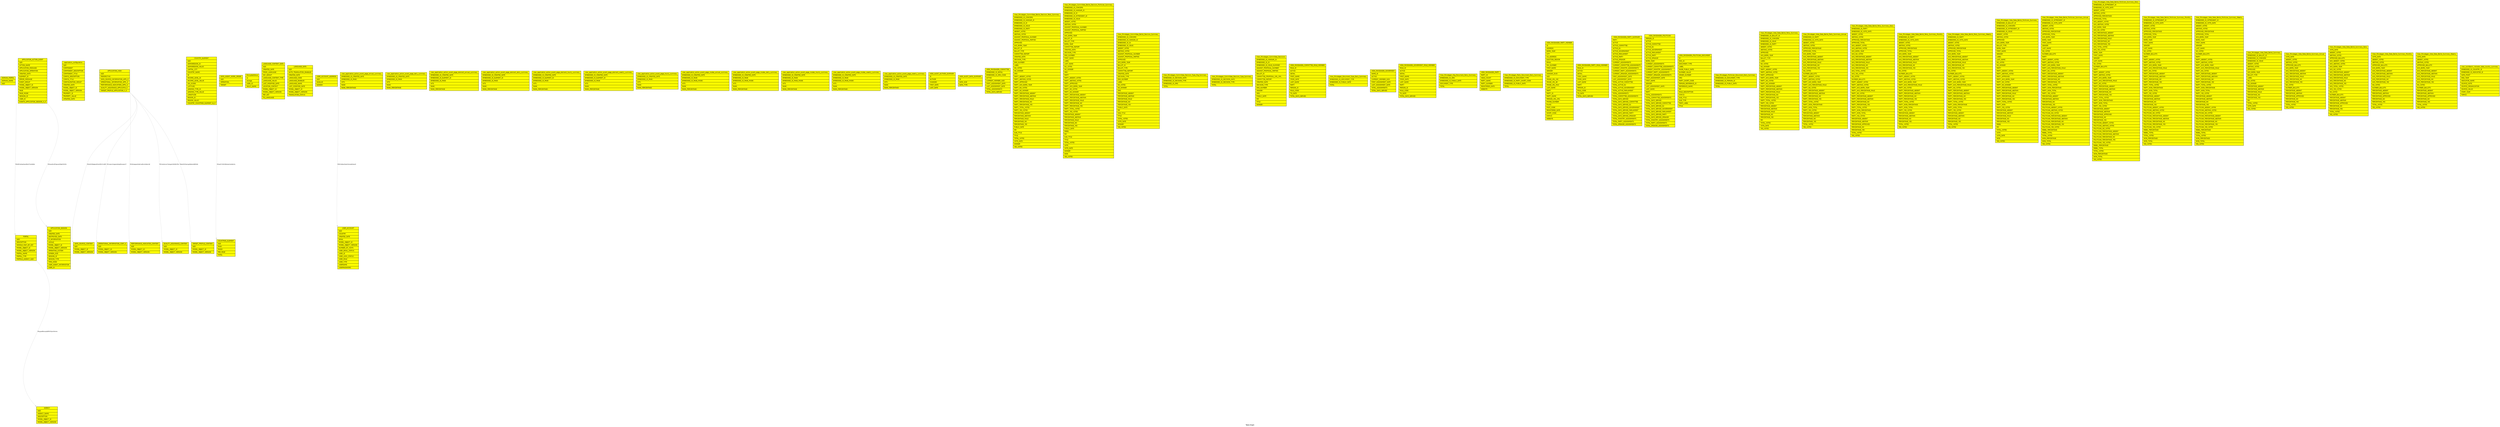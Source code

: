digraph TableGraph {
  compound=true;
    bgcolor="white"; 
    fontcolor="black"; fontname="Helvetica"; fontsize="10.0"; 
    ranksep="equally"; 
    label="Table Graph"; 
    URL="http://tools.hibernate.org";
  edge [
        color="lightgrey", 
        fontcolor="black", 
        fontname="Helvetica", 
        fontsize="8.0",         
        labelangle=-25.0, 
        labeldistance=1.5
        headport=nw,
        tailport=se
        ];
  node [
       fontcolor="black",
       fontname="Helvetica", 
       fontsize="10.0", 
       shape=record, 
       fillcolor="yellow", 
       style="solid,filled"];

/* TODO: multi schema tables */
  /* Node AGENCY */
  AGENCY [ label = "{ AGENCY| <HJID>HJID\l | <AGENCY_NAME>AGENCY_NAME\l | <DESCRIPTION>DESCRIPTION\l | <MODEL_OBJECT_ID>MODEL_OBJECT_ID\l | <MODEL_OBJECT_VERSION>MODEL_OBJECT_VERSION\l }" ]  
  
  /* edges/nodes for AGENCY */
  /* Node APPLICATION_ACTION_EVENT */
  APPLICATION_ACTION_EVENT [ label = "{ APPLICATION_ACTION_EVENT| <HJID>HJID\l | <ACTION_NAME>ACTION_NAME\l | <APPLICATION_MESSAGE>APPLICATION_MESSAGE\l | <APPLICATION_OPERATION>APPLICATION_OPERATION\l | <CREATED_DATE>CREATED_DATE\l | <ELEMENT_ID>ELEMENT_ID\l | <ERROR_MESSAGE>ERROR_MESSAGE\l | <EVENT_GROUP>EVENT_GROUP\l | <MODEL_OBJECT_ID>MODEL_OBJECT_ID\l | <MODEL_OBJECT_VERSION>MODEL_OBJECT_VERSION\l | <PAGE>PAGE\l | <PAGE_MODE>PAGE_MODE\l | <SESSION_ID>SESSION_ID\l | <USER_ID>USER_ID\l | <EVENTS_APPLICATION_SESSION_H_0>EVENTS_APPLICATION_SESSION_H_0\l }" ]  
  
  /* edges/nodes for APPLICATION_ACTION_EVENT */
     APPLICATION_ACTION_EVENT -> APPLICATION_SESSION [ 
        label="FKhspx4sv9i3guoah9wjfci9c9n" 
        ]
  /* Node application_configuration */
  application_configuration [ label = "{ application_configuration| <HJID>HJID\l | <COMPONENT>COMPONENT\l | <COMPONENT_DESCRIPTION>COMPONENT_DESCRIPTION\l | <COMPONENT_TITLE>COMPONENT_TITLE\l | <CONFIG_DESCRIPTION>CONFIG_DESCRIPTION\l | <CONFIG_TITLE>CONFIG_TITLE\l | <CONFIGURATION_GROUP>CONFIGURATION_GROUP\l | <CREATED_DATE>CREATED_DATE\l | <MODEL_OBJECT_ID>MODEL_OBJECT_ID\l | <MODEL_OBJECT_VERSION>MODEL_OBJECT_VERSION\l | <PROPERTY_ID>PROPERTY_ID\l | <PROPERTY_VALUE>PROPERTY_VALUE\l | <UPDATED_DATE>UPDATED_DATE\l }" ]  
  
  /* edges/nodes for application_configuration */
  /* Node APPLICATION_SESSION */
  APPLICATION_SESSION [ label = "{ APPLICATION_SESSION| <HJID>HJID\l | <CREATED_DATE>CREATED_DATE\l | <DESTROYED_DATE>DESTROYED_DATE\l | <IP_INFORMATION>IP_INFORMATION\l | <LOCALE>LOCALE\l | <MODEL_OBJECT_ID>MODEL_OBJECT_ID\l | <MODEL_OBJECT_VERSION>MODEL_OBJECT_VERSION\l | <OPERATING_SYSTEM>OPERATING_SYSTEM\l | <SCREEN_SIZE>SCREEN_SIZE\l | <SESSION_ID>SESSION_ID\l | <SESSION_TYPE>SESSION_TYPE\l | <TIME_ZONE>TIME_ZONE\l | <USER_AGENT_INFORMATION>USER_AGENT_INFORMATION\l | <USER_ID>USER_ID\l }" ]  
  
  /* edges/nodes for APPLICATION_SESSION */
  /* Node APPLICATION_VIEW */
  APPLICATION_VIEW [ label = "{ APPLICATION_VIEW| <HJID>HJID\l | <PERSPECTIVE>PERSPECTIVE\l | <DATA_SOURCE_INFORMATION_APPL_0>DATA_SOURCE_INFORMATION_APPL_0\l | <OPERATIONAL_INFORMATION_APPL_0>OPERATIONAL_INFORMATION_APPL_0\l | <PERFORMANCE_INDICATORS_APPLI_0>PERFORMANCE_INDICATORS_APPLI_0\l | <QUALITY_ASSURANCE_APPLICATIO_0>QUALITY_ASSURANCE_APPLICATIO_0\l | <TARGET_PROFILE_APPLICATION_V_0>TARGET_PROFILE_APPLICATION_V_0\l }" ]  
  
  /* edges/nodes for APPLICATION_VIEW */
     APPLICATION_VIEW -> DATA_SOURCE_CONTENT [ 
        label="FKrdvl526jwjpu65eol4fo51m89" 
        ]
     APPLICATION_VIEW -> OPERATIONAL_INFORMATION_CONT_0 [ 
        label="FK1sepco5agjuolvkvg9mcpqo37" 
        ]
     APPLICATION_VIEW -> PERFORMANCE_INDICATOR_CONTENT [ 
        label="FK16mqypymhqfcsy8snmr0gr1x8" 
        ]
     APPLICATION_VIEW -> QUALITY_ASSURANCE_CONTENT [ 
        label="FK1my2aceo7aiegyia3br66s59a" 
        ]
     APPLICATION_VIEW -> TARGET_PROFILE_CONTENT [ 
        label="FKqla563lsjnsge8wlamk8fnttb" 
        ]
  /* Node COUNTRIES_ELEMENT */
  COUNTRIES_ELEMENT [ label = "{ COUNTRIES_ELEMENT| <HJID>HJID\l | <PAGE>PAGE\l | <PAGES>PAGES\l | <PER_PAGE>PER_PAGE\l | <TOTAL>TOTAL\l }" ]  
  
  /* edges/nodes for COUNTRIES_ELEMENT */
  /* Node COUNTRY_ELEMENT */
  COUNTRY_ELEMENT [ label = "{ COUNTRY_ELEMENT| <HJID>HJID\l | <ADMINREGION_ID>ADMINREGION_ID\l | <ADMINREGION_VALUE>ADMINREGION_VALUE\l | <CAPITAL_CITY>CAPITAL_CITY\l | <COUNTRY_NAME>COUNTRY_NAME\l | <ID>ID\l | <INCOME_LEVEL_ID>INCOME_LEVEL_ID\l | <INCOME_LEVEL_VALUE>INCOME_LEVEL_VALUE\l | <ISO_2CODE>ISO_2CODE\l | <LATITUDE>LATITUDE\l | <LENDING_TYPE_ID>LENDING_TYPE_ID\l | <LENDING_TYPE_VALUE>LENDING_TYPE_VALUE\l | <LONGITUDE>LONGITUDE\l | <REGION_ID>REGION_ID\l | <REGION_VALUE>REGION_VALUE\l | <COUNTRY_COUNTRIES_ELEMENT_HJ_0>COUNTRY_COUNTRIES_ELEMENT_HJ_0\l }" ]  
  
  /* edges/nodes for COUNTRY_ELEMENT */
     COUNTRY_ELEMENT -> COUNTRIES_ELEMENT [ 
        label="FKnyef134rhl4klxsky3spfdp7g" 
        ]
  /* Node DATA_AGENT_WORK_ORDER */
  DATA_AGENT_WORK_ORDER [ label = "{ DATA_AGENT_WORK_ORDER| <HJID>HJID\l | <OPERATION_>OPERATION_\l | <TARGET>TARGET\l }" ]  
  
  /* edges/nodes for DATA_AGENT_WORK_ORDER */
  /* Node DATA_SOURCE_CONTENT */
  DATA_SOURCE_CONTENT [ label = "{ DATA_SOURCE_CONTENT| <HJID>HJID\l | <MODEL_OBJECT_ID>MODEL_OBJECT_ID\l | <MODEL_OBJECT_VERSION>MODEL_OBJECT_VERSION\l }" ]  
  
  /* edges/nodes for DATA_SOURCE_CONTENT */
  /* Node DOMAIN_PORTAL */
  DOMAIN_PORTAL [ label = "{ DOMAIN_PORTAL| <DOMAIN_NAME>DOMAIN_NAME\l | <HJID>HJID\l }" ]  
  
  /* edges/nodes for DOMAIN_PORTAL */
     DOMAIN_PORTAL -> PORTAL [ 
        label="FKn8h5aitawhwa46x215yv9q9x" 
        ]
  /* Node EncryptedValue */
  EncryptedValue [ label = "{ EncryptedValue| <id>id\l | <storage>storage\l | <USER_ID>USER_ID\l | <VAULT_NAME>VAULT_NAME\l }" ]  
  
  /* edges/nodes for EncryptedValue */
  /* Node LANGUAGE_CONTENT_DATA */
  LANGUAGE_CONTENT_DATA [ label = "{ LANGUAGE_CONTENT_DATA| <HJID>HJID\l | <CREATED_DATE>CREATED_DATE\l | <FROM_LANGUAGE>FROM_LANGUAGE\l | <KEY_GROUP>KEY_GROUP\l | <LANGUAGE_CONTENT_TYPE>LANGUAGE_CONTENT_TYPE\l | <LANGUAGE_VALUE>LANGUAGE_VALUE\l | <LAST_MODIFIED_DATE>LAST_MODIFIED_DATE\l | <LOCATION_CONTEXT>LOCATION_CONTEXT\l | <MODEL_OBJECT_ID>MODEL_OBJECT_ID\l | <MODEL_OBJECT_VERSION>MODEL_OBJECT_VERSION\l | <REF_KEY>REF_KEY\l | <TO_LANGUAGE>TO_LANGUAGE\l }" ]  
  
  /* edges/nodes for LANGUAGE_CONTENT_DATA */
  /* Node LANGUAGE_DATA */
  LANGUAGE_DATA [ label = "{ LANGUAGE_DATA| <HJID>HJID\l | <AUTO_TRANSLATION_ENABLED>AUTO_TRANSLATION_ENABLED\l | <CREATED_DATE>CREATED_DATE\l | <LANGUAGE_CODE>LANGUAGE_CODE\l | <LANGUAGE_ENABLED>LANGUAGE_ENABLED\l | <LANGUAGE_NAME>LANGUAGE_NAME\l | <LAST_MODIFIED_DATE>LAST_MODIFIED_DATE\l | <MODEL_OBJECT_ID>MODEL_OBJECT_ID\l | <MODEL_OBJECT_VERSION>MODEL_OBJECT_VERSION\l | <TRANSLATION_STATUS>TRANSLATION_STATUS\l }" ]  
  
  /* edges/nodes for LANGUAGE_DATA */
  /* Node OPERATIONAL_INFORMATION_CONT_0 */
  OPERATIONAL_INFORMATION_CONT_0 [ label = "{ OPERATIONAL_INFORMATION_CONT_0| <HJID>HJID\l | <MODEL_OBJECT_ID>MODEL_OBJECT_ID\l | <MODEL_OBJECT_VERSION>MODEL_OBJECT_VERSION\l }" ]  
  
  /* edges/nodes for OPERATIONAL_INFORMATION_CONT_0 */
  /* Node PERFORMANCE_INDICATOR_CONTENT */
  PERFORMANCE_INDICATOR_CONTENT [ label = "{ PERFORMANCE_INDICATOR_CONTENT| <HJID>HJID\l | <MODEL_OBJECT_ID>MODEL_OBJECT_ID\l | <MODEL_OBJECT_VERSION>MODEL_OBJECT_VERSION\l }" ]  
  
  /* edges/nodes for PERFORMANCE_INDICATOR_CONTENT */
  /* Node PORTAL */
  PORTAL [ label = "{ PORTAL| <HJID>HJID\l | <DESCRIPTION>DESCRIPTION\l | <GOOGLE_MAP_API_KEY>GOOGLE_MAP_API_KEY\l | <MODEL_OBJECT_ID>MODEL_OBJECT_ID\l | <MODEL_OBJECT_VERSION>MODEL_OBJECT_VERSION\l | <PORTAL_NAME>PORTAL_NAME\l | <PORTAL_TYPE>PORTAL_TYPE\l | <PORTALS_AGENCY_HJID>PORTALS_AGENCY_HJID\l }" ]  
  
  /* edges/nodes for PORTAL */
     PORTAL -> AGENCY [ 
        label="FKsguw8bsoydy89243jvss9omra" 
        ]
  /* Node QUALITY_ASSURANCE_CONTENT */
  QUALITY_ASSURANCE_CONTENT [ label = "{ QUALITY_ASSURANCE_CONTENT| <HJID>HJID\l | <MODEL_OBJECT_ID>MODEL_OBJECT_ID\l | <MODEL_OBJECT_VERSION>MODEL_OBJECT_VERSION\l }" ]  
  
  /* edges/nodes for QUALITY_ASSURANCE_CONTENT */
  /* Node TARGET_PROFILE_CONTENT */
  TARGET_PROFILE_CONTENT [ label = "{ TARGET_PROFILE_CONTENT| <HJID>HJID\l | <MODEL_OBJECT_ID>MODEL_OBJECT_ID\l | <MODEL_OBJECT_VERSION>MODEL_OBJECT_VERSION\l }" ]  
  
  /* edges/nodes for TARGET_PROFILE_CONTENT */
  /* Node USER_ACCOUNT */
  USER_ACCOUNT [ label = "{ USER_ACCOUNT| <HJID>HJID\l | <COUNTRY>COUNTRY\l | <CREATED_DATE>CREATED_DATE\l | <EMAIL>EMAIL\l | <MODEL_OBJECT_ID>MODEL_OBJECT_ID\l | <MODEL_OBJECT_VERSION>MODEL_OBJECT_VERSION\l | <NUMBER_OF_VISITS>NUMBER_OF_VISITS\l | <USER_EMAIL_STATUS>USER_EMAIL_STATUS\l | <USER_ID>USER_ID\l | <USER_LOCK_STATUS>USER_LOCK_STATUS\l | <USER_ROLE>USER_ROLE\l | <USER_TYPE>USER_TYPE\l | <USERNAME>USERNAME\l | <USERPASSWORD>USERPASSWORD\l }" ]  
  
  /* edges/nodes for USER_ACCOUNT */
  /* Node USER_ACCOUNT_ADDRESS */
  USER_ACCOUNT_ADDRESS [ label = "{ USER_ACCOUNT_ADDRESS| <HJID>HJID\l | <HJVALUE>HJVALUE\l | <HJINDEX>HJINDEX\l }" ]  
  
  /* edges/nodes for USER_ACCOUNT_ADDRESS */
     USER_ACCOUNT_ADDRESS -> USER_ACCOUNT [ 
        label="FK9r3o8qsr4xyh2lvnyiq9siwu9" 
        ]
  /* Node view_application_action_event_page_annual_summary */
  view_application_action_event_page_annual_summary [ label = "{ view_application_action_event_page_annual_summary| <EMBEDDED_ID_CREATED_DATE>EMBEDDED_ID_CREATED_DATE\l | <EMBEDDED_ID_PAGE>EMBEDDED_ID_PAGE\l | <HITS>HITS\l | <RANK>RANK\l | <RANK_PERCENTAGE>RANK_PERCENTAGE\l }" ]  
  
  /* edges/nodes for view_application_action_event_page_annual_summary */
  /* Node view_application_action_event_page_daily_summary */
  view_application_action_event_page_daily_summary [ label = "{ view_application_action_event_page_daily_summary| <EMBEDDED_ID_CREATED_DATE>EMBEDDED_ID_CREATED_DATE\l | <EMBEDDED_ID_PAGE>EMBEDDED_ID_PAGE\l | <HITS>HITS\l | <RANK>RANK\l | <RANK_PERCENTAGE>RANK_PERCENTAGE\l }" ]  
  
  /* edges/nodes for view_application_action_event_page_daily_summary */
  /* Node view_application_action_event_page_element_annual_summary */
  view_application_action_event_page_element_annual_summary [ label = "{ view_application_action_event_page_element_annual_summary| <EMBEDDED_ID_CREATED_DATE>EMBEDDED_ID_CREATED_DATE\l | <EMBEDDED_ID_ELEMENT_ID>EMBEDDED_ID_ELEMENT_ID\l | <EMBEDDED_ID_PAGE>EMBEDDED_ID_PAGE\l | <HITS>HITS\l | <RANK>RANK\l | <RANK_PERCENTAGE>RANK_PERCENTAGE\l }" ]  
  
  /* edges/nodes for view_application_action_event_page_element_annual_summary */
  /* Node view_application_action_event_page_element_daily_summary */
  view_application_action_event_page_element_daily_summary [ label = "{ view_application_action_event_page_element_daily_summary| <EMBEDDED_ID_CREATED_DATE>EMBEDDED_ID_CREATED_DATE\l | <EMBEDDED_ID_ELEMENT_ID>EMBEDDED_ID_ELEMENT_ID\l | <EMBEDDED_ID_PAGE>EMBEDDED_ID_PAGE\l | <HITS>HITS\l | <RANK>RANK\l | <RANK_PERCENTAGE>RANK_PERCENTAGE\l }" ]  
  
  /* edges/nodes for view_application_action_event_page_element_daily_summary */
  /* Node view_application_action_event_page_element_hourly_summary */
  view_application_action_event_page_element_hourly_summary [ label = "{ view_application_action_event_page_element_hourly_summary| <EMBEDDED_ID_CREATED_DATE>EMBEDDED_ID_CREATED_DATE\l | <EMBEDDED_ID_ELEMENT_ID>EMBEDDED_ID_ELEMENT_ID\l | <EMBEDDED_ID_PAGE>EMBEDDED_ID_PAGE\l | <HITS>HITS\l | <RANK>RANK\l | <RANK_PERCENTAGE>RANK_PERCENTAGE\l }" ]  
  
  /* edges/nodes for view_application_action_event_page_element_hourly_summary */
  /* Node view_application_action_event_page_element_weekly_summary */
  view_application_action_event_page_element_weekly_summary [ label = "{ view_application_action_event_page_element_weekly_summary| <EMBEDDED_ID_CREATED_DATE>EMBEDDED_ID_CREATED_DATE\l | <EMBEDDED_ID_ELEMENT_ID>EMBEDDED_ID_ELEMENT_ID\l | <EMBEDDED_ID_PAGE>EMBEDDED_ID_PAGE\l | <HITS>HITS\l | <RANK>RANK\l | <RANK_PERCENTAGE>RANK_PERCENTAGE\l }" ]  
  
  /* edges/nodes for view_application_action_event_page_element_weekly_summary */
  /* Node view_application_action_event_page_hourly_summary */
  view_application_action_event_page_hourly_summary [ label = "{ view_application_action_event_page_hourly_summary| <EMBEDDED_ID_CREATED_DATE>EMBEDDED_ID_CREATED_DATE\l | <EMBEDDED_ID_PAGE>EMBEDDED_ID_PAGE\l | <HITS>HITS\l | <RANK>RANK\l | <RANK_PERCENTAGE>RANK_PERCENTAGE\l }" ]  
  
  /* edges/nodes for view_application_action_event_page_hourly_summary */
  /* Node view_application_action_event_page_modes_annual_summary */
  view_application_action_event_page_modes_annual_summary [ label = "{ view_application_action_event_page_modes_annual_summary| <EMBEDDED_ID_CREATED_DATE>EMBEDDED_ID_CREATED_DATE\l | <EMBEDDED_ID_PAGE>EMBEDDED_ID_PAGE\l | <EMBEDDED_ID_PAGE_MODE>EMBEDDED_ID_PAGE_MODE\l | <HITS>HITS\l | <RANK>RANK\l | <RANK_PERCENTAGE>RANK_PERCENTAGE\l }" ]  
  
  /* edges/nodes for view_application_action_event_page_modes_annual_summary */
  /* Node view_application_action_event_page_modes_daily_summary */
  view_application_action_event_page_modes_daily_summary [ label = "{ view_application_action_event_page_modes_daily_summary| <EMBEDDED_ID_CREATED_DATE>EMBEDDED_ID_CREATED_DATE\l | <EMBEDDED_ID_PAGE>EMBEDDED_ID_PAGE\l | <EMBEDDED_ID_PAGE_MODE>EMBEDDED_ID_PAGE_MODE\l | <HITS>HITS\l | <RANK>RANK\l | <RANK_PERCENTAGE>RANK_PERCENTAGE\l }" ]  
  
  /* edges/nodes for view_application_action_event_page_modes_daily_summary */
  /* Node view_application_action_event_page_modes_hourly_summary */
  view_application_action_event_page_modes_hourly_summary [ label = "{ view_application_action_event_page_modes_hourly_summary| <EMBEDDED_ID_CREATED_DATE>EMBEDDED_ID_CREATED_DATE\l | <EMBEDDED_ID_PAGE>EMBEDDED_ID_PAGE\l | <EMBEDDED_ID_PAGE_MODE>EMBEDDED_ID_PAGE_MODE\l | <HITS>HITS\l | <RANK>RANK\l | <RANK_PERCENTAGE>RANK_PERCENTAGE\l }" ]  
  
  /* edges/nodes for view_application_action_event_page_modes_hourly_summary */
  /* Node view_application_action_event_page_modes_weekly_summary */
  view_application_action_event_page_modes_weekly_summary [ label = "{ view_application_action_event_page_modes_weekly_summary| <EMBEDDED_ID_CREATED_DATE>EMBEDDED_ID_CREATED_DATE\l | <EMBEDDED_ID_PAGE>EMBEDDED_ID_PAGE\l | <EMBEDDED_ID_PAGE_MODE>EMBEDDED_ID_PAGE_MODE\l | <HITS>HITS\l | <RANK>RANK\l | <RANK_PERCENTAGE>RANK_PERCENTAGE\l }" ]  
  
  /* edges/nodes for view_application_action_event_page_modes_weekly_summary */
  /* Node view_application_action_event_page_weekly_summary */
  view_application_action_event_page_weekly_summary [ label = "{ view_application_action_event_page_weekly_summary| <EMBEDDED_ID_CREATED_DATE>EMBEDDED_ID_CREATED_DATE\l | <EMBEDDED_ID_PAGE>EMBEDDED_ID_PAGE\l | <HITS>HITS\l | <RANK>RANK\l | <RANK_PERCENTAGE>RANK_PERCENTAGE\l }" ]  
  
  /* edges/nodes for view_application_action_event_page_weekly_summary */
  /* Node VIEW_AUDIT_AUTHOR_SUMMARY */
  VIEW_AUDIT_AUTHOR_SUMMARY [ label = "{ VIEW_AUDIT_AUTHOR_SUMMARY| <ID>ID\l | <AUTHOR>AUTHOR\l | <CHANGES>CHANGES\l | <FIRST_DATE>FIRST_DATE\l | <LAST_DATE>LAST_DATE\l }" ]  
  
  /* edges/nodes for VIEW_AUDIT_AUTHOR_SUMMARY */
  /* Node VIEW_AUDIT_DATA_SUMMARY */
  VIEW_AUDIT_DATA_SUMMARY [ label = "{ VIEW_AUDIT_DATA_SUMMARY| <ID>ID\l | <DATA_SIZE>DATA_SIZE\l | <DATA_TYPE>DATA_TYPE\l }" ]  
  
  /* edges/nodes for VIEW_AUDIT_DATA_SUMMARY */
  /* Node VIEW_RIKSDAGEN_COMMITTEE */
  VIEW_RIKSDAGEN_COMMITTEE [ label = "{ VIEW_RIKSDAGEN_COMMITTEE| <EMBEDDED_ID_DETAIL>EMBEDDED_ID_DETAIL\l | <EMBEDDED_ID_ORG_CODE>EMBEDDED_ID_ORG_CODE\l | <ACTIVE>ACTIVE\l | <CURRENT_MEMBER_SIZE>CURRENT_MEMBER_SIZE\l | <FIRST_ASSIGNMENT_DATE>FIRST_ASSIGNMENT_DATE\l | <LAST_ASSIGNMENT_DATE>LAST_ASSIGNMENT_DATE\l | <TOTAL_ASSIGNMENTS>TOTAL_ASSIGNMENTS\l | <TOTAL_DAYS_SERVED>TOTAL_DAYS_SERVED\l }" ]  
  
  /* edges/nodes for VIEW_RIKSDAGEN_COMMITTEE */
  /* Node View_Riksdagen_Committee_Ballot_Decision_Party_Summary */
  View_Riksdagen_Committee_Ballot_Decision_Party_Summary [ label = "{ View_Riksdagen_Committee_Ballot_Decision_Party_Summary| <EMBEDDED_ID_CONCERN>EMBEDDED_ID_CONCERN\l | <EMBEDDED_ID_HANGAR_ID>EMBEDDED_ID_HANGAR_ID\l | <EMBEDDED_ID_ID>EMBEDDED_ID_ID\l | <EMBEDDED_ID_ISSUE>EMBEDDED_ID_ISSUE\l | <EMBEDDED_ID_PARTY>EMBEDDED_ID_PARTY\l | <ABSENT_VOTES>ABSENT_VOTES\l | <ABSTAIN_VOTES>ABSTAIN_VOTES\l | <AGAINST_PROPOSAL_NUMBER>AGAINST_PROPOSAL_NUMBER\l | <AGAINST_PROPOSAL_PARTIES>AGAINST_PROPOSAL_PARTIES\l | <APPROVED>APPROVED\l | <AVG_BORN_YEAR>AVG_BORN_YEAR\l | <BALLOT_ID>BALLOT_ID\l | <BALLOT_TYPE>BALLOT_TYPE\l | <COMMITTEE_REPORT>COMMITTEE_REPORT\l | <CREATED_DATE>CREATED_DATE\l | <DECISION_TYPE>DECISION_TYPE\l | <END_NUMBER>END_NUMBER\l | <LABEL>LABEL\l | <NO_VOTES>NO_VOTES\l | <NO_WINNER>NO_WINNER\l | <ORG>ORG\l | <PARTY_ABSENT_VOTES>PARTY_ABSENT_VOTES\l | <PARTY_ABSTAIN_VOTES>PARTY_ABSTAIN_VOTES\l | <PARTY_APPROVED>PARTY_APPROVED\l | <PARTY_AVG_BORN_YEAR>PARTY_AVG_BORN_YEAR\l | <PARTY_NO_VOTES>PARTY_NO_VOTES\l | <PARTY_NO_WINNER>PARTY_NO_WINNER\l | <PARTY_PERCENTAGE_ABSENT>PARTY_PERCENTAGE_ABSENT\l | <PARTY_PERCENTAGE_ABSTAIN>PARTY_PERCENTAGE_ABSTAIN\l | <PARTY_PERCENTAGE_MALE>PARTY_PERCENTAGE_MALE\l | <PARTY_PERCENTAGE_NO>PARTY_PERCENTAGE_NO\l | <PARTY_PERCENTAGE_YES>PARTY_PERCENTAGE_YES\l | <PARTY_TOTAL_VOTES>PARTY_TOTAL_VOTES\l | <PARTY_YES_VOTES>PARTY_YES_VOTES\l | <PERCENTAGE_ABSENT>PERCENTAGE_ABSENT\l | <PERCENTAGE_ABSTAIN>PERCENTAGE_ABSTAIN\l | <PERCENTAGE_MALE>PERCENTAGE_MALE\l | <PERCENTAGE_NO>PERCENTAGE_NO\l | <PERCENTAGE_YES>PERCENTAGE_YES\l | <PUBLIC_DATE>PUBLIC_DATE\l | <RM>RM\l | <SUB_TITLE>SUB_TITLE\l | <TITLE>TITLE\l | <TOTAL_VOTES>TOTAL_VOTES\l | <VOTE_DATE>VOTE_DATE\l | <WINNER>WINNER\l | <YES_VOTES>YES_VOTES\l }" ]  
  
  /* edges/nodes for View_Riksdagen_Committee_Ballot_Decision_Party_Summary */
  /* Node View_Riksdagen_Committee_Ballot_Decision_Politician_Summary */
  View_Riksdagen_Committee_Ballot_Decision_Politician_Summary [ label = "{ View_Riksdagen_Committee_Ballot_Decision_Politician_Summary| <EMBEDDED_ID_CONCERN>EMBEDDED_ID_CONCERN\l | <EMBEDDED_ID_HANGAR_ID>EMBEDDED_ID_HANGAR_ID\l | <EMBEDDED_ID_ID>EMBEDDED_ID_ID\l | <EMBEDDED_ID_INTRESSENT_ID>EMBEDDED_ID_INTRESSENT_ID\l | <EMBEDDED_ID_ISSUE>EMBEDDED_ID_ISSUE\l | <ABSENT_VOTES>ABSENT_VOTES\l | <ABSTAIN_VOTES>ABSTAIN_VOTES\l | <AGAINST_PROPOSAL_NUMBER>AGAINST_PROPOSAL_NUMBER\l | <AGAINST_PROPOSAL_PARTIES>AGAINST_PROPOSAL_PARTIES\l | <APPROVED>APPROVED\l | <AVG_BORN_YEAR>AVG_BORN_YEAR\l | <BALLOT_ID>BALLOT_ID\l | <BALLOT_TYPE>BALLOT_TYPE\l | <BORN_YEAR>BORN_YEAR\l | <COMMITTEE_REPORT>COMMITTEE_REPORT\l | <CREATED_DATE>CREATED_DATE\l | <DECISION_TYPE>DECISION_TYPE\l | <END_NUMBER>END_NUMBER\l | <FIRST_NAME>FIRST_NAME\l | <LABEL>LABEL\l | <LAST_NAME>LAST_NAME\l | <NO_VOTES>NO_VOTES\l | <NO_WINNER>NO_WINNER\l | <ORG>ORG\l | <PARTY>PARTY\l | <PARTY_ABSENT_VOTES>PARTY_ABSENT_VOTES\l | <PARTY_ABSTAIN_VOTES>PARTY_ABSTAIN_VOTES\l | <PARTY_APPROVED>PARTY_APPROVED\l | <PARTY_AVG_BORN_YEAR>PARTY_AVG_BORN_YEAR\l | <PARTY_NO_VOTES>PARTY_NO_VOTES\l | <PARTY_NO_WINNER>PARTY_NO_WINNER\l | <PARTY_PERCENTAGE_ABSENT>PARTY_PERCENTAGE_ABSENT\l | <PARTY_PERCENTAGE_ABSTAIN>PARTY_PERCENTAGE_ABSTAIN\l | <PARTY_PERCENTAGE_MALE>PARTY_PERCENTAGE_MALE\l | <PARTY_PERCENTAGE_NO>PARTY_PERCENTAGE_NO\l | <PARTY_PERCENTAGE_YES>PARTY_PERCENTAGE_YES\l | <PARTY_TOTAL_VOTES>PARTY_TOTAL_VOTES\l | <PARTY_YES_VOTES>PARTY_YES_VOTES\l | <PERCENTAGE_ABSENT>PERCENTAGE_ABSENT\l | <PERCENTAGE_ABSTAIN>PERCENTAGE_ABSTAIN\l | <PERCENTAGE_MALE>PERCENTAGE_MALE\l | <PERCENTAGE_NO>PERCENTAGE_NO\l | <PERCENTAGE_YES>PERCENTAGE_YES\l | <PUBLIC_DATE>PUBLIC_DATE\l | <REBEL>REBEL\l | <RM>RM\l | <SUB_TITLE>SUB_TITLE\l | <TITLE>TITLE\l | <TOTAL_VOTES>TOTAL_VOTES\l | <VOTE>VOTE\l | <VOTE_DATE>VOTE_DATE\l | <WINNER>WINNER\l | <WON>WON\l | <YES_VOTES>YES_VOTES\l }" ]  
  
  /* edges/nodes for View_Riksdagen_Committee_Ballot_Decision_Politician_Summary */
  /* Node View_Riksdagen_Committee_Ballot_Decision_Summary */
  View_Riksdagen_Committee_Ballot_Decision_Summary [ label = "{ View_Riksdagen_Committee_Ballot_Decision_Summary| <EMBEDDED_ID_CONCERN>EMBEDDED_ID_CONCERN\l | <EMBEDDED_ID_HANGAR_ID>EMBEDDED_ID_HANGAR_ID\l | <EMBEDDED_ID_ID>EMBEDDED_ID_ID\l | <EMBEDDED_ID_ISSUE>EMBEDDED_ID_ISSUE\l | <ABSENT_VOTES>ABSENT_VOTES\l | <ABSTAIN_VOTES>ABSTAIN_VOTES\l | <AGAINST_PROPOSAL_NUMBER>AGAINST_PROPOSAL_NUMBER\l | <AGAINST_PROPOSAL_PARTIES>AGAINST_PROPOSAL_PARTIES\l | <APPROVED>APPROVED\l | <AVG_BORN_YEAR>AVG_BORN_YEAR\l | <BALLOT_ID>BALLOT_ID\l | <BALLOT_TYPE>BALLOT_TYPE\l | <COMMITTEE_REPORT>COMMITTEE_REPORT\l | <CREATED_DATE>CREATED_DATE\l | <DECISION_TYPE>DECISION_TYPE\l | <END_NUMBER>END_NUMBER\l | <LABEL>LABEL\l | <NO_VOTES>NO_VOTES\l | <NO_WINNER>NO_WINNER\l | <ORG>ORG\l | <PERCENTAGE_ABSENT>PERCENTAGE_ABSENT\l | <PERCENTAGE_ABSTAIN>PERCENTAGE_ABSTAIN\l | <PERCENTAGE_MALE>PERCENTAGE_MALE\l | <PERCENTAGE_NO>PERCENTAGE_NO\l | <PERCENTAGE_YES>PERCENTAGE_YES\l | <PUBLIC_DATE>PUBLIC_DATE\l | <RM>RM\l | <SUB_TITLE>SUB_TITLE\l | <TITLE>TITLE\l | <TOTAL_VOTES>TOTAL_VOTES\l | <VOTE_DATE>VOTE_DATE\l | <WINNER>WINNER\l | <YES_VOTES>YES_VOTES\l }" ]  
  
  /* edges/nodes for View_Riksdagen_Committee_Ballot_Decision_Summary */
  /* Node View_Riksdagen_Committee_Decision_Type_Org_Summary */
  View_Riksdagen_Committee_Decision_Type_Org_Summary [ label = "{ View_Riksdagen_Committee_Decision_Type_Org_Summary| <EMBEDDED_ID_DECISION_DATE>EMBEDDED_ID_DECISION_DATE\l | <EMBEDDED_ID_DECISION_TYPE>EMBEDDED_ID_DECISION_TYPE\l | <EMBEDDED_ID_ORG>EMBEDDED_ID_ORG\l | <TOTAL>TOTAL\l }" ]  
  
  /* edges/nodes for View_Riksdagen_Committee_Decision_Type_Org_Summary */
  /* Node View_Riksdagen_Committee_Decision_Type_Summary */
  View_Riksdagen_Committee_Decision_Type_Summary [ label = "{ View_Riksdagen_Committee_Decision_Type_Summary| <EMBEDDED_ID_DECISION_DATE>EMBEDDED_ID_DECISION_DATE\l | <EMBEDDED_ID_DECISION_TYPE>EMBEDDED_ID_DECISION_TYPE\l | <TOTAL>TOTAL\l }" ]  
  
  /* edges/nodes for View_Riksdagen_Committee_Decision_Type_Summary */
  /* Node View_Riksdagen_Committee_Decisions */
  View_Riksdagen_Committee_Decisions [ label = "{ View_Riksdagen_Committee_Decisions| <EMBEDDED_ID_HANGAR_ID>EMBEDDED_ID_HANGAR_ID\l | <EMBEDDED_ID_ID>EMBEDDED_ID_ID\l | <EMBEDDED_ID_ISSUE_NUMMER>EMBEDDED_ID_ISSUE_NUMMER\l | <AGAINST_PROPOSAL_NUMBER>AGAINST_PROPOSAL_NUMBER\l | <AGAINST_PROPOSAL_PARTIES>AGAINST_PROPOSAL_PARTIES\l | <BALLOT_ID>BALLOT_ID\l | <COMMITTEE_PROPOSAL_URL_XML>COMMITTEE_PROPOSAL_URL_XML\l | <COMMITTEE_REPORT>COMMITTEE_REPORT\l | <CREATED_DATE>CREATED_DATE\l | <DECISION_TYPE>DECISION_TYPE\l | <END_NUMBER>END_NUMBER\l | <HEADER>HEADER\l | <ORG>ORG\l | <PUBLIC_DATE>PUBLIC_DATE\l | <RM>RM\l | <TITLE>TITLE\l | <WINNER>WINNER\l }" ]  
  
  /* edges/nodes for View_Riksdagen_Committee_Decisions */
  /* Node VIEW_RIKSDAGEN_COMMITTEE_ROLE_MEMBER */
  VIEW_RIKSDAGEN_COMMITTEE_ROLE_MEMBER [ label = "{ VIEW_RIKSDAGEN_COMMITTEE_ROLE_MEMBER| <ROLE_ID>ROLE_ID\l | <ACTIVE>ACTIVE\l | <DETAIL>DETAIL\l | <FIRST_NAME>FIRST_NAME\l | <FROM_DATE>FROM_DATE\l | <LAST_NAME>LAST_NAME\l | <PARTY>PARTY\l | <PERSON_ID>PERSON_ID\l | <ROLE_CODE>ROLE_CODE\l | <TO_DATE>TO_DATE\l | <TOTAL_DAYS_SERVED>TOTAL_DAYS_SERVED\l }" ]  
  
  /* edges/nodes for VIEW_RIKSDAGEN_COMMITTEE_ROLE_MEMBER */
  /* Node View_Riksdagen_Document_Type_Daily_Summary */
  View_Riksdagen_Document_Type_Daily_Summary [ label = "{ View_Riksdagen_Document_Type_Daily_Summary| <EMBEDDED_ID_DOCUMENT_TYPE>EMBEDDED_ID_DOCUMENT_TYPE\l | <EMBEDDED_ID_PUBLIC_DATE>EMBEDDED_ID_PUBLIC_DATE\l | <TOTAL>TOTAL\l }" ]  
  
  /* edges/nodes for View_Riksdagen_Document_Type_Daily_Summary */
  /* Node VIEW_RIKSDAGEN_GOVERMENT */
  VIEW_RIKSDAGEN_GOVERMENT [ label = "{ VIEW_RIKSDAGEN_GOVERMENT| <NAME_ID>NAME_ID\l | <ACTIVE>ACTIVE\l | <CURRENT_MEMBER_SIZE>CURRENT_MEMBER_SIZE\l | <FIRST_ASSIGNMENT_DATE>FIRST_ASSIGNMENT_DATE\l | <LAST_ASSIGNMENT_DATE>LAST_ASSIGNMENT_DATE\l | <TOTAL_ASSIGNMENTS>TOTAL_ASSIGNMENTS\l | <TOTAL_DAYS_SERVED>TOTAL_DAYS_SERVED\l }" ]  
  
  /* edges/nodes for VIEW_RIKSDAGEN_GOVERMENT */
  /* Node VIEW_RIKSDAGEN_GOVERMENT_ROLE_MEMBER */
  VIEW_RIKSDAGEN_GOVERMENT_ROLE_MEMBER [ label = "{ VIEW_RIKSDAGEN_GOVERMENT_ROLE_MEMBER| <ROLE_ID>ROLE_ID\l | <ACTIVE>ACTIVE\l | <DETAIL>DETAIL\l | <FIRST_NAME>FIRST_NAME\l | <FROM_DATE>FROM_DATE\l | <LAST_NAME>LAST_NAME\l | <PARTY>PARTY\l | <PERSON_ID>PERSON_ID\l | <ROLE_CODE>ROLE_CODE\l | <TO_DATE>TO_DATE\l | <TOTAL_DAYS_SERVED>TOTAL_DAYS_SERVED\l }" ]  
  
  /* edges/nodes for VIEW_RIKSDAGEN_GOVERMENT_ROLE_MEMBER */
  /* Node View_Riksdagen_Org_Document_Daily_Summary */
  View_Riksdagen_Org_Document_Daily_Summary [ label = "{ View_Riksdagen_Org_Document_Daily_Summary| <EMBEDDED_ID_ORG>EMBEDDED_ID_ORG\l | <EMBEDDED_ID_PUBLIC_DATE>EMBEDDED_ID_PUBLIC_DATE\l | <DOCUMENT_TYPE>DOCUMENT_TYPE\l | <TOTAL>TOTAL\l }" ]  
  
  /* edges/nodes for View_Riksdagen_Org_Document_Daily_Summary */
  /* Node VIEW_RIKSDAGEN_PARTY */
  VIEW_RIKSDAGEN_PARTY [ label = "{ VIEW_RIKSDAGEN_PARTY| <PARTY_ID>PARTY_ID\l | <HEAD_COUNT>HEAD_COUNT\l | <PARTY_NAME>PARTY_NAME\l | <PARTY_NUMBER>PARTY_NUMBER\l | <REGISTERED_DATE>REGISTERED_DATE\l | <WEBSITE>WEBSITE\l }" ]  
  
  /* edges/nodes for VIEW_RIKSDAGEN_PARTY */
  /* Node View_Riksdagen_Party_Document_Daily_Summary */
  View_Riksdagen_Party_Document_Daily_Summary [ label = "{ View_Riksdagen_Party_Document_Daily_Summary| <EMBEDDED_ID_DOCUMENT_TYPE>EMBEDDED_ID_DOCUMENT_TYPE\l | <EMBEDDED_ID_PARTY_SHORT_CODE>EMBEDDED_ID_PARTY_SHORT_CODE\l | <EMBEDDED_ID_PUBLIC_DATE>EMBEDDED_ID_PUBLIC_DATE\l | <TOTAL>TOTAL\l }" ]  
  
  /* edges/nodes for View_Riksdagen_Party_Document_Daily_Summary */
  /* Node VIEW_RIKSDAGEN_PARTY_MEMBER */
  VIEW_RIKSDAGEN_PARTY_MEMBER [ label = "{ VIEW_RIKSDAGEN_PARTY_MEMBER| <ID>ID\l | <ADDRESS>ADDRESS\l | <BORN_YEAR>BORN_YEAR\l | <CITY>CITY\l | <CO_ADDRESS>CO_ADDRESS\l | <ELECTION_REGION>ELECTION_REGION\l | <EMAIL>EMAIL\l | <FAX_NUMBER>FAX_NUMBER\l | <FIRST_NAME>FIRST_NAME\l | <GENDER>GENDER\l | <HANGAR_GUID>HANGAR_GUID\l | <HJID>HJID\l | <IMAGE_URL_192>IMAGE_URL_192\l | <IMAGE_URL_80>IMAGE_URL_80\l | <IMAGE_URL_MAX>IMAGE_URL_MAX\l | <LAST_NAME>LAST_NAME\l | <PARTY>PARTY\l | <PARTY_ID>PARTY_ID\l | <PARTY_NAME>PARTY_NAME\l | <PERSON_URL_XML>PERSON_URL_XML\l | <PHONE_NUMBER>PHONE_NUMBER\l | <PLACE>PLACE\l | <POST_CODE>POST_CODE\l | <REGISTERED_DATE>REGISTERED_DATE\l | <SHORT_CODE>SHORT_CODE\l | <STATUS>STATUS\l | <WEBSITE>WEBSITE\l }" ]  
  
  /* edges/nodes for VIEW_RIKSDAGEN_PARTY_MEMBER */
  /* Node VIEW_RIKSDAGEN_PARTY_ROLE_MEMBER */
  VIEW_RIKSDAGEN_PARTY_ROLE_MEMBER [ label = "{ VIEW_RIKSDAGEN_PARTY_ROLE_MEMBER| <ROLE_ID>ROLE_ID\l | <ACTIVE>ACTIVE\l | <DETAIL>DETAIL\l | <FIRST_NAME>FIRST_NAME\l | <FROM_DATE>FROM_DATE\l | <LAST_NAME>LAST_NAME\l | <PARTY>PARTY\l | <PERSON_ID>PERSON_ID\l | <ROLE_CODE>ROLE_CODE\l | <TO_DATE>TO_DATE\l | <TOTAL_DAYS_SERVED>TOTAL_DAYS_SERVED\l }" ]  
  
  /* edges/nodes for VIEW_RIKSDAGEN_PARTY_ROLE_MEMBER */
  /* Node VIEW_RIKSDAGEN_PARTY_SUMMARY */
  VIEW_RIKSDAGEN_PARTY_SUMMARY [ label = "{ VIEW_RIKSDAGEN_PARTY_SUMMARY| <PARTY>PARTY\l | <ACTIVE>ACTIVE\l | <ACTIVE_COMMITTEE>ACTIVE_COMMITTEE\l | <ACTIVE_EU>ACTIVE_EU\l | <ACTIVE_GOVERNMENT>ACTIVE_GOVERNMENT\l | <ACTIVE_PARLIAMENT>ACTIVE_PARLIAMENT\l | <ACTIVE_PARTY>ACTIVE_PARTY\l | <ACTIVE_SPEAKER>ACTIVE_SPEAKER\l | <CURRENT_ASSIGNMENTS>CURRENT_ASSIGNMENTS\l | <CURRENT_COMMITTEE_ASSIGNMENTS>CURRENT_COMMITTEE_ASSIGNMENTS\l | <CURRENT_MINISTRY_ASSIGNMENTS>CURRENT_MINISTRY_ASSIGNMENTS\l | <CURRENT_PARTY_ASSIGNMENTS>CURRENT_PARTY_ASSIGNMENTS\l | <CURRENT_SPEAKER_ASSIGNMENTS>CURRENT_SPEAKER_ASSIGNMENTS\l | <FIRST_ASSIGNMENT_DATE>FIRST_ASSIGNMENT_DATE\l | <LAST_ASSIGNMENT_DATE>LAST_ASSIGNMENT_DATE\l | <TOTAL_ACTIVE_COMMITTEE>TOTAL_ACTIVE_COMMITTEE\l | <TOTAL_ACTIVE_EU>TOTAL_ACTIVE_EU\l | <TOTAL_ACTIVE_GOVERNMENT>TOTAL_ACTIVE_GOVERNMENT\l | <TOTAL_ACTIVE_PARLIAMENT>TOTAL_ACTIVE_PARLIAMENT\l | <TOTAL_ASSIGNMENTS>TOTAL_ASSIGNMENTS\l | <TOTAL_COMMITTEE_ASSIGNMENTS>TOTAL_COMMITTEE_ASSIGNMENTS\l | <TOTAL_DAYS_SERVED>TOTAL_DAYS_SERVED\l | <TOTAL_DAYS_SERVED_COMMITTEE>TOTAL_DAYS_SERVED_COMMITTEE\l | <TOTAL_DAYS_SERVED_EU>TOTAL_DAYS_SERVED_EU\l | <TOTAL_DAYS_SERVED_GOVERNMENT>TOTAL_DAYS_SERVED_GOVERNMENT\l | <TOTAL_DAYS_SERVED_PARLIAMENT>TOTAL_DAYS_SERVED_PARLIAMENT\l | <TOTAL_DAYS_SERVED_PARTY>TOTAL_DAYS_SERVED_PARTY\l | <TOTAL_DAYS_SERVED_SPEAKER>TOTAL_DAYS_SERVED_SPEAKER\l | <TOTAL_MINISTRY_ASSIGNMENTS>TOTAL_MINISTRY_ASSIGNMENTS\l | <TOTAL_PARTY_ASSIGNMENTS>TOTAL_PARTY_ASSIGNMENTS\l | <TOTAL_SPEAKER_ASSIGNMENTS>TOTAL_SPEAKER_ASSIGNMENTS\l }" ]  
  
  /* edges/nodes for VIEW_RIKSDAGEN_PARTY_SUMMARY */
  /* Node VIEW_RIKSDAGEN_POLITICIAN */
  VIEW_RIKSDAGEN_POLITICIAN [ label = "{ VIEW_RIKSDAGEN_POLITICIAN| <PERSON_ID>PERSON_ID\l | <ACTIVE>ACTIVE\l | <ACTIVE_COMMITTEE>ACTIVE_COMMITTEE\l | <ACTIVE_EU>ACTIVE_EU\l | <ACTIVE_GOVERNMENT>ACTIVE_GOVERNMENT\l | <ACTIVE_PARLIAMENT>ACTIVE_PARLIAMENT\l | <ACTIVE_PARTY>ACTIVE_PARTY\l | <ACTIVE_SPEAKER>ACTIVE_SPEAKER\l | <BORN_YEAR>BORN_YEAR\l | <CURRENT_ASSIGNMENTS>CURRENT_ASSIGNMENTS\l | <CURRENT_COMMITTEE_ASSIGNMENTS>CURRENT_COMMITTEE_ASSIGNMENTS\l | <CURRENT_MINISTRY_ASSIGNMENTS>CURRENT_MINISTRY_ASSIGNMENTS\l | <CURRENT_PARTY_ASSIGNMENTS>CURRENT_PARTY_ASSIGNMENTS\l | <CURRENT_SPEAKER_ASSIGNMENTS>CURRENT_SPEAKER_ASSIGNMENTS\l | <FIRST_ASSIGNMENT_DATE>FIRST_ASSIGNMENT_DATE\l | <FIRST_NAME>FIRST_NAME\l | <GENDER>GENDER\l | <LAST_ASSIGNMENT_DATE>LAST_ASSIGNMENT_DATE\l | <LAST_NAME>LAST_NAME\l | <PARTY>PARTY\l | <TOTAL_ASSIGNMENTS>TOTAL_ASSIGNMENTS\l | <TOTAL_COMMITTEE_ASSIGNMENTS>TOTAL_COMMITTEE_ASSIGNMENTS\l | <TOTAL_DAYS_SERVED>TOTAL_DAYS_SERVED\l | <TOTAL_DAYS_SERVED_COMMITTEE>TOTAL_DAYS_SERVED_COMMITTEE\l | <TOTAL_DAYS_SERVED_EU>TOTAL_DAYS_SERVED_EU\l | <TOTAL_DAYS_SERVED_GOVERNMENT>TOTAL_DAYS_SERVED_GOVERNMENT\l | <TOTAL_DAYS_SERVED_PARLIAMENT>TOTAL_DAYS_SERVED_PARLIAMENT\l | <TOTAL_DAYS_SERVED_PARTY>TOTAL_DAYS_SERVED_PARTY\l | <TOTAL_DAYS_SERVED_SPEAKER>TOTAL_DAYS_SERVED_SPEAKER\l | <TOTAL_MINISTRY_ASSIGNMENTS>TOTAL_MINISTRY_ASSIGNMENTS\l | <TOTAL_PARTY_ASSIGNMENTS>TOTAL_PARTY_ASSIGNMENTS\l | <TOTAL_SPEAKER_ASSIGNMENTS>TOTAL_SPEAKER_ASSIGNMENTS\l }" ]  
  
  /* edges/nodes for VIEW_RIKSDAGEN_POLITICIAN */
  /* Node VIEW_RIKSDAGEN_POLITICIAN_DOCUMENT */
  VIEW_RIKSDAGEN_POLITICIAN_DOCUMENT [ label = "{ VIEW_RIKSDAGEN_POLITICIAN_DOCUMENT| <ID>ID\l | <DOC_ID>DOC_ID\l | <DOCUMENT_TYPE>DOCUMENT_TYPE\l | <LABEL>LABEL\l | <MADE_PUBLIC_DATE>MADE_PUBLIC_DATE\l | <NUMBER_VALUE>NUMBER_VALUE\l | <ORDER_NUMBER>ORDER_NUMBER\l | <ORG>ORG\l | <PARTY_SHORT_CODE>PARTY_SHORT_CODE\l | <PERSON_REFERENCE_ID>PERSON_REFERENCE_ID\l | <REFERENCE_NAME>REFERENCE_NAME\l | <RM>RM\l | <ROLE_DESCRIPTION>ROLE_DESCRIPTION\l | <STATUS>STATUS\l | <SUB_TITLE>SUB_TITLE\l | <SUB_TYPE>SUB_TYPE\l | <TEMP_LABEL>TEMP_LABEL\l | <TITLE>TITLE\l }" ]  
  
  /* edges/nodes for VIEW_RIKSDAGEN_POLITICIAN_DOCUMENT */
  /* Node View_Riksdagen_Politician_Document_Daily_Summary */
  View_Riksdagen_Politician_Document_Daily_Summary [ label = "{ View_Riksdagen_Politician_Document_Daily_Summary| <EMBEDDED_ID_DOCUMENT_TYPE>EMBEDDED_ID_DOCUMENT_TYPE\l | <EMBEDDED_ID_PERSON_ID>EMBEDDED_ID_PERSON_ID\l | <EMBEDDED_ID_PUBLIC_DATE>EMBEDDED_ID_PUBLIC_DATE\l | <TOTAL>TOTAL\l }" ]  
  
  /* edges/nodes for View_Riksdagen_Politician_Document_Daily_Summary */
  /* Node View_Riksdagen_Vote_Data_Ballot_Party_Summary */
  View_Riksdagen_Vote_Data_Ballot_Party_Summary [ label = "{ View_Riksdagen_Vote_Data_Ballot_Party_Summary| <EMBEDDED_ID_BALLOT_ID>EMBEDDED_ID_BALLOT_ID\l | <EMBEDDED_ID_CONCERN>EMBEDDED_ID_CONCERN\l | <EMBEDDED_ID_ISSUE>EMBEDDED_ID_ISSUE\l | <EMBEDDED_ID_PARTY>EMBEDDED_ID_PARTY\l | <ABSENT_VOTES>ABSENT_VOTES\l | <ABSTAIN_VOTES>ABSTAIN_VOTES\l | <APPROVED>APPROVED\l | <AVG_BORN_YEAR>AVG_BORN_YEAR\l | <BALLOT_TYPE>BALLOT_TYPE\l | <LABEL>LABEL\l | <NO_VOTES>NO_VOTES\l | <NO_WINNER>NO_WINNER\l | <PARTY_ABSENT_VOTES>PARTY_ABSENT_VOTES\l | <PARTY_ABSTAIN_VOTES>PARTY_ABSTAIN_VOTES\l | <PARTY_APPROVED>PARTY_APPROVED\l | <PARTY_AVG_BORN_YEAR>PARTY_AVG_BORN_YEAR\l | <PARTY_NO_VOTES>PARTY_NO_VOTES\l | <PARTY_NO_WINNER>PARTY_NO_WINNER\l | <PARTY_PERCENTAGE_ABSENT>PARTY_PERCENTAGE_ABSENT\l | <PARTY_PERCENTAGE_ABSTAIN>PARTY_PERCENTAGE_ABSTAIN\l | <PARTY_PERCENTAGE_MALE>PARTY_PERCENTAGE_MALE\l | <PARTY_PERCENTAGE_NO>PARTY_PERCENTAGE_NO\l | <PARTY_PERCENTAGE_YES>PARTY_PERCENTAGE_YES\l | <PARTY_TOTAL_VOTES>PARTY_TOTAL_VOTES\l | <PARTY_YES_VOTES>PARTY_YES_VOTES\l | <PERCENTAGE_ABSENT>PERCENTAGE_ABSENT\l | <PERCENTAGE_ABSTAIN>PERCENTAGE_ABSTAIN\l | <PERCENTAGE_MALE>PERCENTAGE_MALE\l | <PERCENTAGE_NO>PERCENTAGE_NO\l | <PERCENTAGE_YES>PERCENTAGE_YES\l | <RM>RM\l | <TOTAL_VOTES>TOTAL_VOTES\l | <VOTE_DATE>VOTE_DATE\l | <YES_VOTES>YES_VOTES\l }" ]  
  
  /* edges/nodes for View_Riksdagen_Vote_Data_Ballot_Party_Summary */
  /* Node View_Riksdagen_Vote_Data_Ballot_Party_Summary_Annual */
  View_Riksdagen_Vote_Data_Ballot_Party_Summary_Annual [ label = "{ View_Riksdagen_Vote_Data_Ballot_Party_Summary_Annual| <EMBEDDED_ID_PARTY>EMBEDDED_ID_PARTY\l | <EMBEDDED_ID_VOTE_DATE>EMBEDDED_ID_VOTE_DATE\l | <ABSENT_VOTES>ABSENT_VOTES\l | <ABSTAIN_VOTES>ABSTAIN_VOTES\l | <APPROVED_PERCENTAGE>APPROVED_PERCENTAGE\l | <APPROVED_TOTAL>APPROVED_TOTAL\l | <AVG_BORN_YEAR>AVG_BORN_YEAR\l | <AVG_PERCENTAGE_ABSENT>AVG_PERCENTAGE_ABSENT\l | <AVG_PERCENTAGE_ABSTAIN>AVG_PERCENTAGE_ABSTAIN\l | <AVG_PERCENTAGE_MALE>AVG_PERCENTAGE_MALE\l | <AVG_PERCENTAGE_NO>AVG_PERCENTAGE_NO\l | <AVG_PERCENTAGE_YES>AVG_PERCENTAGE_YES\l | <NO_VOTES>NO_VOTES\l | <NUMBER_BALLOTS>NUMBER_BALLOTS\l | <PARTY_ABSENT_VOTES>PARTY_ABSENT_VOTES\l | <PARTY_ABSTAIN_VOTES>PARTY_ABSTAIN_VOTES\l | <PARTY_AVG_BORN_YEAR>PARTY_AVG_BORN_YEAR\l | <PARTY_AVG_PERCENTAGE_MALE>PARTY_AVG_PERCENTAGE_MALE\l | <PARTY_NO_VOTES>PARTY_NO_VOTES\l | <PARTY_PERCENTAGE_ABSENT>PARTY_PERCENTAGE_ABSENT\l | <PARTY_PERCENTAGE_ABSTAIN>PARTY_PERCENTAGE_ABSTAIN\l | <PARTY_PERCENTAGE_NO>PARTY_PERCENTAGE_NO\l | <PARTY_PERCENTAGE_YES>PARTY_PERCENTAGE_YES\l | <PARTY_TOTAL_VOTES>PARTY_TOTAL_VOTES\l | <PARTY_WON_PERCENTAGE>PARTY_WON_PERCENTAGE\l | <PARTY_WON_TOTAL>PARTY_WON_TOTAL\l | <PARTY_YES_VOTES>PARTY_YES_VOTES\l | <PERCENTAGE_ABSENT>PERCENTAGE_ABSENT\l | <PERCENTAGE_ABSTAIN>PERCENTAGE_ABSTAIN\l | <PERCENTAGE_NO>PERCENTAGE_NO\l | <PERCENTAGE_YES>PERCENTAGE_YES\l | <TOTAL_VOTES>TOTAL_VOTES\l | <YES_VOTES>YES_VOTES\l }" ]  
  
  /* edges/nodes for View_Riksdagen_Vote_Data_Ballot_Party_Summary_Annual */
  /* Node View_Riksdagen_Vote_Data_Ballot_Party_Summary_Daily */
  View_Riksdagen_Vote_Data_Ballot_Party_Summary_Daily [ label = "{ View_Riksdagen_Vote_Data_Ballot_Party_Summary_Daily| <EMBEDDED_ID_PARTY>EMBEDDED_ID_PARTY\l | <EMBEDDED_ID_VOTE_DATE>EMBEDDED_ID_VOTE_DATE\l | <ABSENT_VOTES>ABSENT_VOTES\l | <ABSTAIN_VOTES>ABSTAIN_VOTES\l | <APPROVED_PERCENTAGE>APPROVED_PERCENTAGE\l | <APPROVED_TOTAL>APPROVED_TOTAL\l | <AVG_ABSENT_VOTES>AVG_ABSENT_VOTES\l | <AVG_ABSTAIN_VOTES>AVG_ABSTAIN_VOTES\l | <AVG_BORN_YEAR>AVG_BORN_YEAR\l | <AVG_NO_VOTES>AVG_NO_VOTES\l | <AVG_PERCENTAGE_ABSENT>AVG_PERCENTAGE_ABSENT\l | <AVG_PERCENTAGE_ABSTAIN>AVG_PERCENTAGE_ABSTAIN\l | <AVG_PERCENTAGE_MALE>AVG_PERCENTAGE_MALE\l | <AVG_PERCENTAGE_NO>AVG_PERCENTAGE_NO\l | <AVG_PERCENTAGE_YES>AVG_PERCENTAGE_YES\l | <AVG_TOTAL_VOTES>AVG_TOTAL_VOTES\l | <AVG_YES_VOTES>AVG_YES_VOTES\l | <NO_VOTES>NO_VOTES\l | <NUMBER_BALLOTS>NUMBER_BALLOTS\l | <PARTY_ABSENT_VOTES>PARTY_ABSENT_VOTES\l | <PARTY_ABSTAIN_VOTES>PARTY_ABSTAIN_VOTES\l | <PARTY_AVG_BORN_YEAR>PARTY_AVG_BORN_YEAR\l | <PARTY_AVG_PERCENTAGE_MALE>PARTY_AVG_PERCENTAGE_MALE\l | <PARTY_NO_VOTES>PARTY_NO_VOTES\l | <PARTY_PERCENTAGE_ABSENT>PARTY_PERCENTAGE_ABSENT\l | <PARTY_PERCENTAGE_ABSTAIN>PARTY_PERCENTAGE_ABSTAIN\l | <PARTY_PERCENTAGE_NO>PARTY_PERCENTAGE_NO\l | <PARTY_PERCENTAGE_YES>PARTY_PERCENTAGE_YES\l | <PARTY_TOTAL_VOTES>PARTY_TOTAL_VOTES\l | <PARTY_WON_PERCENTAGE>PARTY_WON_PERCENTAGE\l | <PARTY_WON_TOTAL>PARTY_WON_TOTAL\l | <PARTY_YES_VOTES>PARTY_YES_VOTES\l | <PERCENTAGE_ABSENT>PERCENTAGE_ABSENT\l | <PERCENTAGE_ABSTAIN>PERCENTAGE_ABSTAIN\l | <PERCENTAGE_APPROVED>PERCENTAGE_APPROVED\l | <PERCENTAGE_NO>PERCENTAGE_NO\l | <PERCENTAGE_YES>PERCENTAGE_YES\l | <TOTAL_VOTES>TOTAL_VOTES\l | <YES_VOTES>YES_VOTES\l }" ]  
  
  /* edges/nodes for View_Riksdagen_Vote_Data_Ballot_Party_Summary_Daily */
  /* Node View_Riksdagen_Vote_Data_Ballot_Party_Summary_Monthly */
  View_Riksdagen_Vote_Data_Ballot_Party_Summary_Monthly [ label = "{ View_Riksdagen_Vote_Data_Ballot_Party_Summary_Monthly| <EMBEDDED_ID_PARTY>EMBEDDED_ID_PARTY\l | <EMBEDDED_ID_VOTE_DATE>EMBEDDED_ID_VOTE_DATE\l | <ABSENT_VOTES>ABSENT_VOTES\l | <ABSTAIN_VOTES>ABSTAIN_VOTES\l | <APPROVED_PERCENTAGE>APPROVED_PERCENTAGE\l | <APPROVED_TOTAL>APPROVED_TOTAL\l | <AVG_BORN_YEAR>AVG_BORN_YEAR\l | <AVG_PERCENTAGE_ABSENT>AVG_PERCENTAGE_ABSENT\l | <AVG_PERCENTAGE_ABSTAIN>AVG_PERCENTAGE_ABSTAIN\l | <AVG_PERCENTAGE_MALE>AVG_PERCENTAGE_MALE\l | <AVG_PERCENTAGE_NO>AVG_PERCENTAGE_NO\l | <AVG_PERCENTAGE_YES>AVG_PERCENTAGE_YES\l | <NO_VOTES>NO_VOTES\l | <NUMBER_BALLOTS>NUMBER_BALLOTS\l | <PARTY_ABSENT_VOTES>PARTY_ABSENT_VOTES\l | <PARTY_ABSTAIN_VOTES>PARTY_ABSTAIN_VOTES\l | <PARTY_AVG_BORN_YEAR>PARTY_AVG_BORN_YEAR\l | <PARTY_AVG_PERCENTAGE_MALE>PARTY_AVG_PERCENTAGE_MALE\l | <PARTY_NO_VOTES>PARTY_NO_VOTES\l | <PARTY_PERCENTAGE_ABSENT>PARTY_PERCENTAGE_ABSENT\l | <PARTY_PERCENTAGE_ABSTAIN>PARTY_PERCENTAGE_ABSTAIN\l | <PARTY_PERCENTAGE_NO>PARTY_PERCENTAGE_NO\l | <PARTY_PERCENTAGE_YES>PARTY_PERCENTAGE_YES\l | <PARTY_TOTAL_VOTES>PARTY_TOTAL_VOTES\l | <PARTY_WON_PERCENTAGE>PARTY_WON_PERCENTAGE\l | <PARTY_WON_TOTAL>PARTY_WON_TOTAL\l | <PARTY_YES_VOTES>PARTY_YES_VOTES\l | <PERCENTAGE_ABSENT>PERCENTAGE_ABSENT\l | <PERCENTAGE_ABSTAIN>PERCENTAGE_ABSTAIN\l | <PERCENTAGE_NO>PERCENTAGE_NO\l | <PERCENTAGE_YES>PERCENTAGE_YES\l | <TOTAL_VOTES>TOTAL_VOTES\l | <YES_VOTES>YES_VOTES\l }" ]  
  
  /* edges/nodes for View_Riksdagen_Vote_Data_Ballot_Party_Summary_Monthly */
  /* Node View_Riksdagen_Vote_Data_Ballot_Party_Summary_Weekly */
  View_Riksdagen_Vote_Data_Ballot_Party_Summary_Weekly [ label = "{ View_Riksdagen_Vote_Data_Ballot_Party_Summary_Weekly| <EMBEDDED_ID_PARTY>EMBEDDED_ID_PARTY\l | <EMBEDDED_ID_VOTE_DATE>EMBEDDED_ID_VOTE_DATE\l | <ABSENT_VOTES>ABSENT_VOTES\l | <ABSTAIN_VOTES>ABSTAIN_VOTES\l | <APPROVED_PERCENTAGE>APPROVED_PERCENTAGE\l | <APPROVED_TOTAL>APPROVED_TOTAL\l | <AVG_BORN_YEAR>AVG_BORN_YEAR\l | <AVG_PERCENTAGE_ABSENT>AVG_PERCENTAGE_ABSENT\l | <AVG_PERCENTAGE_ABSTAIN>AVG_PERCENTAGE_ABSTAIN\l | <AVG_PERCENTAGE_MALE>AVG_PERCENTAGE_MALE\l | <AVG_PERCENTAGE_NO>AVG_PERCENTAGE_NO\l | <AVG_PERCENTAGE_YES>AVG_PERCENTAGE_YES\l | <NO_VOTES>NO_VOTES\l | <NUMBER_BALLOTS>NUMBER_BALLOTS\l | <PARTY_ABSENT_VOTES>PARTY_ABSENT_VOTES\l | <PARTY_ABSTAIN_VOTES>PARTY_ABSTAIN_VOTES\l | <PARTY_AVG_BORN_YEAR>PARTY_AVG_BORN_YEAR\l | <PARTY_AVG_PERCENTAGE_MALE>PARTY_AVG_PERCENTAGE_MALE\l | <PARTY_NO_VOTES>PARTY_NO_VOTES\l | <PARTY_PERCENTAGE_ABSENT>PARTY_PERCENTAGE_ABSENT\l | <PARTY_PERCENTAGE_ABSTAIN>PARTY_PERCENTAGE_ABSTAIN\l | <PARTY_PERCENTAGE_NO>PARTY_PERCENTAGE_NO\l | <PARTY_PERCENTAGE_YES>PARTY_PERCENTAGE_YES\l | <PARTY_TOTAL_VOTES>PARTY_TOTAL_VOTES\l | <PARTY_WON_PERCENTAGE>PARTY_WON_PERCENTAGE\l | <PARTY_WON_TOTAL>PARTY_WON_TOTAL\l | <PARTY_YES_VOTES>PARTY_YES_VOTES\l | <PERCENTAGE_ABSENT>PERCENTAGE_ABSENT\l | <PERCENTAGE_ABSTAIN>PERCENTAGE_ABSTAIN\l | <PERCENTAGE_NO>PERCENTAGE_NO\l | <PERCENTAGE_YES>PERCENTAGE_YES\l | <TOTAL_VOTES>TOTAL_VOTES\l | <YES_VOTES>YES_VOTES\l }" ]  
  
  /* edges/nodes for View_Riksdagen_Vote_Data_Ballot_Party_Summary_Weekly */
  /* Node View_Riksdagen_Vote_Data_Ballot_Politician_Summary */
  View_Riksdagen_Vote_Data_Ballot_Politician_Summary [ label = "{ View_Riksdagen_Vote_Data_Ballot_Politician_Summary| <EMBEDDED_ID_BALLOT_ID>EMBEDDED_ID_BALLOT_ID\l | <EMBEDDED_ID_CONCERN>EMBEDDED_ID_CONCERN\l | <EMBEDDED_ID_INTRESSENT_ID>EMBEDDED_ID_INTRESSENT_ID\l | <EMBEDDED_ID_ISSUE>EMBEDDED_ID_ISSUE\l | <ABSENT_VOTES>ABSENT_VOTES\l | <ABSTAIN_VOTES>ABSTAIN_VOTES\l | <APPROVED>APPROVED\l | <AVG_BORN_YEAR>AVG_BORN_YEAR\l | <BALLOT_TYPE>BALLOT_TYPE\l | <BORN_YEAR>BORN_YEAR\l | <FIRST_NAME>FIRST_NAME\l | <GENDER>GENDER\l | <LABEL>LABEL\l | <LAST_NAME>LAST_NAME\l | <NO_VOTES>NO_VOTES\l | <NO_WINNER>NO_WINNER\l | <PARTY>PARTY\l | <PARTY_ABSENT_VOTES>PARTY_ABSENT_VOTES\l | <PARTY_ABSTAIN_VOTES>PARTY_ABSTAIN_VOTES\l | <PARTY_APPROVED>PARTY_APPROVED\l | <PARTY_AVG_BORN_YEAR>PARTY_AVG_BORN_YEAR\l | <PARTY_NO_VOTES>PARTY_NO_VOTES\l | <PARTY_NO_WINNER>PARTY_NO_WINNER\l | <PARTY_PERCENTAGE_ABSENT>PARTY_PERCENTAGE_ABSENT\l | <PARTY_PERCENTAGE_ABSTAIN>PARTY_PERCENTAGE_ABSTAIN\l | <PARTY_PERCENTAGE_MALE>PARTY_PERCENTAGE_MALE\l | <PARTY_PERCENTAGE_NO>PARTY_PERCENTAGE_NO\l | <PARTY_PERCENTAGE_YES>PARTY_PERCENTAGE_YES\l | <PARTY_TOTAL_VOTES>PARTY_TOTAL_VOTES\l | <PARTY_WON>PARTY_WON\l | <PARTY_YES_VOTES>PARTY_YES_VOTES\l | <PERCENTAGE_ABSENT>PERCENTAGE_ABSENT\l | <PERCENTAGE_ABSTAIN>PERCENTAGE_ABSTAIN\l | <PERCENTAGE_MALE>PERCENTAGE_MALE\l | <PERCENTAGE_NO>PERCENTAGE_NO\l | <PERCENTAGE_YES>PERCENTAGE_YES\l | <REBEL>REBEL\l | <RM>RM\l | <TOTAL_VOTES>TOTAL_VOTES\l | <VOTE>VOTE\l | <VOTE_DATE>VOTE_DATE\l | <WON>WON\l | <YES_VOTES>YES_VOTES\l }" ]  
  
  /* edges/nodes for View_Riksdagen_Vote_Data_Ballot_Politician_Summary */
  /* Node View_Riksdagen_Vote_Data_Ballot_Politician_Summary_Annual */
  View_Riksdagen_Vote_Data_Ballot_Politician_Summary_Annual [ label = "{ View_Riksdagen_Vote_Data_Ballot_Politician_Summary_Annual| <EMBEDDED_ID_INTRESSENT_ID>EMBEDDED_ID_INTRESSENT_ID\l | <EMBEDDED_ID_VOTE_DATE>EMBEDDED_ID_VOTE_DATE\l | <ABSENT_VOTES>ABSENT_VOTES\l | <ABSTAIN_VOTES>ABSTAIN_VOTES\l | <APPROVED_PERCENTAGE>APPROVED_PERCENTAGE\l | <APPROVED_TOTAL>APPROVED_TOTAL\l | <AVG_BORN_YEAR>AVG_BORN_YEAR\l | <BORN_YEAR>BORN_YEAR\l | <FIRST_NAME>FIRST_NAME\l | <GENDER>GENDER\l | <LAST_NAME>LAST_NAME\l | <NO_VOTES>NO_VOTES\l | <NUMBER_BALLOTS>NUMBER_BALLOTS\l | <PARTY>PARTY\l | <PARTY_ABSENT_VOTES>PARTY_ABSENT_VOTES\l | <PARTY_ABSTAIN_VOTES>PARTY_ABSTAIN_VOTES\l | <PARTY_AVG_BORN_YEAR>PARTY_AVG_BORN_YEAR\l | <PARTY_AVG_PERCENTAGE_MALE>PARTY_AVG_PERCENTAGE_MALE\l | <PARTY_NO_VOTES>PARTY_NO_VOTES\l | <PARTY_PERCENTAGE_ABSENT>PARTY_PERCENTAGE_ABSENT\l | <PARTY_PERCENTAGE_ABSTAIN>PARTY_PERCENTAGE_ABSTAIN\l | <PARTY_PERCENTAGE_NO>PARTY_PERCENTAGE_NO\l | <PARTY_PERCENTAGE_YES>PARTY_PERCENTAGE_YES\l | <PARTY_TOTAL_VOTES>PARTY_TOTAL_VOTES\l | <PARTY_WON_PERCENTAGE>PARTY_WON_PERCENTAGE\l | <PARTY_WON_TOTAL>PARTY_WON_TOTAL\l | <PARTY_YES_VOTES>PARTY_YES_VOTES\l | <PERCENTAGE_ABSENT>PERCENTAGE_ABSENT\l | <PERCENTAGE_ABSTAIN>PERCENTAGE_ABSTAIN\l | <PERCENTAGE_NO>PERCENTAGE_NO\l | <PERCENTAGE_YES>PERCENTAGE_YES\l | <POLITICIAN_ABSENT_VOTES>POLITICIAN_ABSENT_VOTES\l | <POLITICIAN_ABSTAIN_VOTES>POLITICIAN_ABSTAIN_VOTES\l | <POLITICIAN_NO_VOTES>POLITICIAN_NO_VOTES\l | <POLITICIAN_PERCENTAGE_ABSENT>POLITICIAN_PERCENTAGE_ABSENT\l | <POLITICIAN_PERCENTAGE_ABSTAIN>POLITICIAN_PERCENTAGE_ABSTAIN\l | <POLITICIAN_PERCENTAGE_NO>POLITICIAN_PERCENTAGE_NO\l | <POLITICIAN_PERCENTAGE_YES>POLITICIAN_PERCENTAGE_YES\l | <POLITICIAN_YES_VOTES>POLITICIAN_YES_VOTES\l | <REBEL_PERCENTAGE>REBEL_PERCENTAGE\l | <REBEL_TOTAL>REBEL_TOTAL\l | <TOTAL_VOTES>TOTAL_VOTES\l | <WON_PERCENTAGE>WON_PERCENTAGE\l | <WON_TOTAL>WON_TOTAL\l | <YES_VOTES>YES_VOTES\l }" ]  
  
  /* edges/nodes for View_Riksdagen_Vote_Data_Ballot_Politician_Summary_Annual */
  /* Node View_Riksdagen_Vote_Data_Ballot_Politician_Summary_Daily */
  View_Riksdagen_Vote_Data_Ballot_Politician_Summary_Daily [ label = "{ View_Riksdagen_Vote_Data_Ballot_Politician_Summary_Daily| <EMBEDDED_ID_INTRESSENT_ID>EMBEDDED_ID_INTRESSENT_ID\l | <EMBEDDED_ID_VOTE_DATE>EMBEDDED_ID_VOTE_DATE\l | <ABSENT_VOTES>ABSENT_VOTES\l | <ABSTAIN_VOTES>ABSTAIN_VOTES\l | <APPROVED_PERCENTAGE>APPROVED_PERCENTAGE\l | <APPROVED_TOTAL>APPROVED_TOTAL\l | <AVG_ABSENT_VOTES>AVG_ABSENT_VOTES\l | <AVG_ABSTAIN_VOTES>AVG_ABSTAIN_VOTES\l | <AVG_BORN_YEAR>AVG_BORN_YEAR\l | <AVG_NO_VOTES>AVG_NO_VOTES\l | <AVG_PERCENTAGE_ABSENT>AVG_PERCENTAGE_ABSENT\l | <AVG_PERCENTAGE_ABSTAIN>AVG_PERCENTAGE_ABSTAIN\l | <AVG_PERCENTAGE_MALE>AVG_PERCENTAGE_MALE\l | <AVG_PERCENTAGE_NO>AVG_PERCENTAGE_NO\l | <AVG_PERCENTAGE_YES>AVG_PERCENTAGE_YES\l | <AVG_TOTAL_VOTES>AVG_TOTAL_VOTES\l | <AVG_YES_VOTES>AVG_YES_VOTES\l | <BORN_YEAR>BORN_YEAR\l | <FIRST_NAME>FIRST_NAME\l | <GENDER>GENDER\l | <LAST_NAME>LAST_NAME\l | <NO_VOTES>NO_VOTES\l | <NUMBER_BALLOTS>NUMBER_BALLOTS\l | <PARTY>PARTY\l | <PARTY_ABSENT_VOTES>PARTY_ABSENT_VOTES\l | <PARTY_ABSTAIN_VOTES>PARTY_ABSTAIN_VOTES\l | <PARTY_AVG_BORN_YEAR>PARTY_AVG_BORN_YEAR\l | <PARTY_AVG_PERCENTAGE_MALE>PARTY_AVG_PERCENTAGE_MALE\l | <PARTY_NO_VOTES>PARTY_NO_VOTES\l | <PARTY_PERCENTAGE_ABSENT>PARTY_PERCENTAGE_ABSENT\l | <PARTY_PERCENTAGE_ABSTAIN>PARTY_PERCENTAGE_ABSTAIN\l | <PARTY_PERCENTAGE_NO>PARTY_PERCENTAGE_NO\l | <PARTY_PERCENTAGE_YES>PARTY_PERCENTAGE_YES\l | <PARTY_TOTAL_VOTES>PARTY_TOTAL_VOTES\l | <PARTY_WON_PERCENTAGE>PARTY_WON_PERCENTAGE\l | <PARTY_WON_TOTAL>PARTY_WON_TOTAL\l | <PARTY_YES_VOTES>PARTY_YES_VOTES\l | <PERCENTAGE_ABSENT>PERCENTAGE_ABSENT\l | <PERCENTAGE_ABSTAIN>PERCENTAGE_ABSTAIN\l | <PERCENTAGE_APPROVED>PERCENTAGE_APPROVED\l | <PERCENTAGE_NO>PERCENTAGE_NO\l | <PERCENTAGE_YES>PERCENTAGE_YES\l | <POLITICIAN_ABSENT_VOTES>POLITICIAN_ABSENT_VOTES\l | <POLITICIAN_ABSTAIN_VOTES>POLITICIAN_ABSTAIN_VOTES\l | <POLITICIAN_NO_VOTES>POLITICIAN_NO_VOTES\l | <POLITICIAN_PERCENTAGE_ABSENT>POLITICIAN_PERCENTAGE_ABSENT\l | <POLITICIAN_PERCENTAGE_ABSTAIN>POLITICIAN_PERCENTAGE_ABSTAIN\l | <POLITICIAN_PERCENTAGE_NO>POLITICIAN_PERCENTAGE_NO\l | <POLITICIAN_PERCENTAGE_YES>POLITICIAN_PERCENTAGE_YES\l | <POLITICIAN_YES_VOTES>POLITICIAN_YES_VOTES\l | <REBEL_PERCENTAGE>REBEL_PERCENTAGE\l | <REBEL_TOTAL>REBEL_TOTAL\l | <TOTAL_VOTES>TOTAL_VOTES\l | <WON_PERCENTAGE>WON_PERCENTAGE\l | <WON_TOTAL>WON_TOTAL\l | <YES_VOTES>YES_VOTES\l }" ]  
  
  /* edges/nodes for View_Riksdagen_Vote_Data_Ballot_Politician_Summary_Daily */
  /* Node View_Riksdagen_Vote_Data_Ballot_Politician_Summary_Monthly */
  View_Riksdagen_Vote_Data_Ballot_Politician_Summary_Monthly [ label = "{ View_Riksdagen_Vote_Data_Ballot_Politician_Summary_Monthly| <EMBEDDED_ID_INTRESSENT_ID>EMBEDDED_ID_INTRESSENT_ID\l | <EMBEDDED_ID_VOTE_DATE>EMBEDDED_ID_VOTE_DATE\l | <ABSENT_VOTES>ABSENT_VOTES\l | <ABSTAIN_VOTES>ABSTAIN_VOTES\l | <APPROVED_PERCENTAGE>APPROVED_PERCENTAGE\l | <APPROVED_TOTAL>APPROVED_TOTAL\l | <AVG_BORN_YEAR>AVG_BORN_YEAR\l | <BORN_YEAR>BORN_YEAR\l | <FIRST_NAME>FIRST_NAME\l | <GENDER>GENDER\l | <LAST_NAME>LAST_NAME\l | <NO_VOTES>NO_VOTES\l | <NUMBER_BALLOTS>NUMBER_BALLOTS\l | <PARTY>PARTY\l | <PARTY_ABSENT_VOTES>PARTY_ABSENT_VOTES\l | <PARTY_ABSTAIN_VOTES>PARTY_ABSTAIN_VOTES\l | <PARTY_AVG_BORN_YEAR>PARTY_AVG_BORN_YEAR\l | <PARTY_AVG_PERCENTAGE_MALE>PARTY_AVG_PERCENTAGE_MALE\l | <PARTY_NO_VOTES>PARTY_NO_VOTES\l | <PARTY_PERCENTAGE_ABSENT>PARTY_PERCENTAGE_ABSENT\l | <PARTY_PERCENTAGE_ABSTAIN>PARTY_PERCENTAGE_ABSTAIN\l | <PARTY_PERCENTAGE_NO>PARTY_PERCENTAGE_NO\l | <PARTY_PERCENTAGE_YES>PARTY_PERCENTAGE_YES\l | <PARTY_TOTAL_VOTES>PARTY_TOTAL_VOTES\l | <PARTY_WON_PERCENTAGE>PARTY_WON_PERCENTAGE\l | <PARTY_WON_TOTAL>PARTY_WON_TOTAL\l | <PARTY_YES_VOTES>PARTY_YES_VOTES\l | <PERCENTAGE_ABSENT>PERCENTAGE_ABSENT\l | <PERCENTAGE_ABSTAIN>PERCENTAGE_ABSTAIN\l | <PERCENTAGE_NO>PERCENTAGE_NO\l | <PERCENTAGE_YES>PERCENTAGE_YES\l | <POLITICIAN_ABSENT_VOTES>POLITICIAN_ABSENT_VOTES\l | <POLITICIAN_ABSTAIN_VOTES>POLITICIAN_ABSTAIN_VOTES\l | <POLITICIAN_NO_VOTES>POLITICIAN_NO_VOTES\l | <POLITICIAN_PERCENTAGE_ABSENT>POLITICIAN_PERCENTAGE_ABSENT\l | <POLITICIAN_PERCENTAGE_ABSTAIN>POLITICIAN_PERCENTAGE_ABSTAIN\l | <POLITICIAN_PERCENTAGE_NO>POLITICIAN_PERCENTAGE_NO\l | <POLITICIAN_PERCENTAGE_YES>POLITICIAN_PERCENTAGE_YES\l | <POLITICIAN_YES_VOTES>POLITICIAN_YES_VOTES\l | <REBEL_PERCENTAGE>REBEL_PERCENTAGE\l | <REBEL_TOTAL>REBEL_TOTAL\l | <TOTAL_VOTES>TOTAL_VOTES\l | <WON_PERCENTAGE>WON_PERCENTAGE\l | <WON_TOTAL>WON_TOTAL\l | <YES_VOTES>YES_VOTES\l }" ]  
  
  /* edges/nodes for View_Riksdagen_Vote_Data_Ballot_Politician_Summary_Monthly */
  /* Node View_Riksdagen_Vote_Data_Ballot_Politician_Summary_Weekly */
  View_Riksdagen_Vote_Data_Ballot_Politician_Summary_Weekly [ label = "{ View_Riksdagen_Vote_Data_Ballot_Politician_Summary_Weekly| <EMBEDDED_ID_INTRESSENT_ID>EMBEDDED_ID_INTRESSENT_ID\l | <EMBEDDED_ID_VOTE_DATE>EMBEDDED_ID_VOTE_DATE\l | <ABSENT_VOTES>ABSENT_VOTES\l | <ABSTAIN_VOTES>ABSTAIN_VOTES\l | <APPROVED_PERCENTAGE>APPROVED_PERCENTAGE\l | <APPROVED_TOTAL>APPROVED_TOTAL\l | <AVG_BORN_YEAR>AVG_BORN_YEAR\l | <BORN_YEAR>BORN_YEAR\l | <FIRST_NAME>FIRST_NAME\l | <GENDER>GENDER\l | <LAST_NAME>LAST_NAME\l | <NO_VOTES>NO_VOTES\l | <NUMBER_BALLOTS>NUMBER_BALLOTS\l | <PARTY>PARTY\l | <PARTY_ABSENT_VOTES>PARTY_ABSENT_VOTES\l | <PARTY_ABSTAIN_VOTES>PARTY_ABSTAIN_VOTES\l | <PARTY_AVG_BORN_YEAR>PARTY_AVG_BORN_YEAR\l | <PARTY_AVG_PERCENTAGE_MALE>PARTY_AVG_PERCENTAGE_MALE\l | <PARTY_NO_VOTES>PARTY_NO_VOTES\l | <PARTY_PERCENTAGE_ABSENT>PARTY_PERCENTAGE_ABSENT\l | <PARTY_PERCENTAGE_ABSTAIN>PARTY_PERCENTAGE_ABSTAIN\l | <PARTY_PERCENTAGE_NO>PARTY_PERCENTAGE_NO\l | <PARTY_PERCENTAGE_YES>PARTY_PERCENTAGE_YES\l | <PARTY_TOTAL_VOTES>PARTY_TOTAL_VOTES\l | <PARTY_WON_PERCENTAGE>PARTY_WON_PERCENTAGE\l | <PARTY_WON_TOTAL>PARTY_WON_TOTAL\l | <PARTY_YES_VOTES>PARTY_YES_VOTES\l | <PERCENTAGE_ABSENT>PERCENTAGE_ABSENT\l | <PERCENTAGE_ABSTAIN>PERCENTAGE_ABSTAIN\l | <PERCENTAGE_NO>PERCENTAGE_NO\l | <PERCENTAGE_YES>PERCENTAGE_YES\l | <POLITICIAN_ABSENT_VOTES>POLITICIAN_ABSENT_VOTES\l | <POLITICIAN_ABSTAIN_VOTES>POLITICIAN_ABSTAIN_VOTES\l | <POLITICIAN_NO_VOTES>POLITICIAN_NO_VOTES\l | <POLITICIAN_PERCENTAGE_ABSENT>POLITICIAN_PERCENTAGE_ABSENT\l | <POLITICIAN_PERCENTAGE_ABSTAIN>POLITICIAN_PERCENTAGE_ABSTAIN\l | <POLITICIAN_PERCENTAGE_NO>POLITICIAN_PERCENTAGE_NO\l | <POLITICIAN_PERCENTAGE_YES>POLITICIAN_PERCENTAGE_YES\l | <POLITICIAN_YES_VOTES>POLITICIAN_YES_VOTES\l | <REBEL_PERCENTAGE>REBEL_PERCENTAGE\l | <REBEL_TOTAL>REBEL_TOTAL\l | <TOTAL_VOTES>TOTAL_VOTES\l | <WON_PERCENTAGE>WON_PERCENTAGE\l | <WON_TOTAL>WON_TOTAL\l | <YES_VOTES>YES_VOTES\l }" ]  
  
  /* edges/nodes for View_Riksdagen_Vote_Data_Ballot_Politician_Summary_Weekly */
  /* Node View_Riksdagen_Vote_Data_Ballot_Summary */
  View_Riksdagen_Vote_Data_Ballot_Summary [ label = "{ View_Riksdagen_Vote_Data_Ballot_Summary| <EMBEDDED_ID_BALLOT_ID>EMBEDDED_ID_BALLOT_ID\l | <EMBEDDED_ID_CONCERN>EMBEDDED_ID_CONCERN\l | <EMBEDDED_ID_ISSUE>EMBEDDED_ID_ISSUE\l | <ABSENT_VOTES>ABSENT_VOTES\l | <ABSTAIN_VOTES>ABSTAIN_VOTES\l | <APPROVED>APPROVED\l | <AVG_BORN_YEAR>AVG_BORN_YEAR\l | <BALLOT_TYPE>BALLOT_TYPE\l | <LABEL>LABEL\l | <NO_VOTES>NO_VOTES\l | <NO_WINNER>NO_WINNER\l | <PERCENTAGE_ABSENT>PERCENTAGE_ABSENT\l | <PERCENTAGE_ABSTAIN>PERCENTAGE_ABSTAIN\l | <PERCENTAGE_MALE>PERCENTAGE_MALE\l | <PERCENTAGE_NO>PERCENTAGE_NO\l | <PERCENTAGE_YES>PERCENTAGE_YES\l | <RM>RM\l | <TOTAL_VOTES>TOTAL_VOTES\l | <VOTE_DATE>VOTE_DATE\l | <YES_VOTES>YES_VOTES\l }" ]  
  
  /* edges/nodes for View_Riksdagen_Vote_Data_Ballot_Summary */
  /* Node View_Riksdagen_Vote_Data_Ballot_Summary_Annual */
  View_Riksdagen_Vote_Data_Ballot_Summary_Annual [ label = "{ View_Riksdagen_Vote_Data_Ballot_Summary_Annual| <VOTE_DATE>VOTE_DATE\l | <ABSENT_VOTES>ABSENT_VOTES\l | <ABSTAIN_VOTES>ABSTAIN_VOTES\l | <APPROVED_BALLOTS>APPROVED_BALLOTS\l | <AVG_BORN_YEAR>AVG_BORN_YEAR\l | <AVG_PERCENTAGE_ABSENT>AVG_PERCENTAGE_ABSENT\l | <AVG_PERCENTAGE_ABSTAIN>AVG_PERCENTAGE_ABSTAIN\l | <AVG_PERCENTAGE_MALE>AVG_PERCENTAGE_MALE\l | <AVG_PERCENTAGE_NO>AVG_PERCENTAGE_NO\l | <AVG_PERCENTAGE_YES>AVG_PERCENTAGE_YES\l | <NO_VOTES>NO_VOTES\l | <NUMBER_BALLOTS>NUMBER_BALLOTS\l | <PERCENTAGE_ABSENT>PERCENTAGE_ABSENT\l | <PERCENTAGE_ABSTAIN>PERCENTAGE_ABSTAIN\l | <PERCENTAGE_APPROVED>PERCENTAGE_APPROVED\l | <PERCENTAGE_NO>PERCENTAGE_NO\l | <PERCENTAGE_YES>PERCENTAGE_YES\l | <TOTAL_VOTES>TOTAL_VOTES\l | <YES_VOTES>YES_VOTES\l }" ]  
  
  /* edges/nodes for View_Riksdagen_Vote_Data_Ballot_Summary_Annual */
  /* Node View_Riksdagen_Vote_Data_Ballot_Summary_Daily */
  View_Riksdagen_Vote_Data_Ballot_Summary_Daily [ label = "{ View_Riksdagen_Vote_Data_Ballot_Summary_Daily| <VOTE_DATE>VOTE_DATE\l | <ABSENT_VOTES>ABSENT_VOTES\l | <ABSTAIN_VOTES>ABSTAIN_VOTES\l | <APPROVED_BALLOTS>APPROVED_BALLOTS\l | <AVG_ABSENT_VOTES>AVG_ABSENT_VOTES\l | <AVG_ABSTAIN_VOTES>AVG_ABSTAIN_VOTES\l | <AVG_BORN_YEAR>AVG_BORN_YEAR\l | <AVG_NO_VOTES>AVG_NO_VOTES\l | <AVG_PERCENTAGE_ABSENT>AVG_PERCENTAGE_ABSENT\l | <AVG_PERCENTAGE_ABSTAIN>AVG_PERCENTAGE_ABSTAIN\l | <AVG_PERCENTAGE_MALE>AVG_PERCENTAGE_MALE\l | <AVG_PERCENTAGE_NO>AVG_PERCENTAGE_NO\l | <AVG_PERCENTAGE_YES>AVG_PERCENTAGE_YES\l | <AVG_TOTAL_VOTES>AVG_TOTAL_VOTES\l | <AVG_YES_VOTES>AVG_YES_VOTES\l | <NO_VOTES>NO_VOTES\l | <NUMBER_BALLOTS>NUMBER_BALLOTS\l | <PERCENTAGE_ABSENT>PERCENTAGE_ABSENT\l | <PERCENTAGE_ABSTAIN>PERCENTAGE_ABSTAIN\l | <PERCENTAGE_APPROVED>PERCENTAGE_APPROVED\l | <PERCENTAGE_NO>PERCENTAGE_NO\l | <PERCENTAGE_YES>PERCENTAGE_YES\l | <TOTAL_VOTES>TOTAL_VOTES\l | <YES_VOTES>YES_VOTES\l }" ]  
  
  /* edges/nodes for View_Riksdagen_Vote_Data_Ballot_Summary_Daily */
  /* Node View_Riksdagen_Vote_Data_Ballot_Summary_Monthly */
  View_Riksdagen_Vote_Data_Ballot_Summary_Monthly [ label = "{ View_Riksdagen_Vote_Data_Ballot_Summary_Monthly| <VOTE_DATE>VOTE_DATE\l | <ABSENT_VOTES>ABSENT_VOTES\l | <ABSTAIN_VOTES>ABSTAIN_VOTES\l | <APPROVED_BALLOTS>APPROVED_BALLOTS\l | <AVG_BORN_YEAR>AVG_BORN_YEAR\l | <AVG_PERCENTAGE_ABSENT>AVG_PERCENTAGE_ABSENT\l | <AVG_PERCENTAGE_ABSTAIN>AVG_PERCENTAGE_ABSTAIN\l | <AVG_PERCENTAGE_MALE>AVG_PERCENTAGE_MALE\l | <AVG_PERCENTAGE_NO>AVG_PERCENTAGE_NO\l | <AVG_PERCENTAGE_YES>AVG_PERCENTAGE_YES\l | <NO_VOTES>NO_VOTES\l | <NUMBER_BALLOTS>NUMBER_BALLOTS\l | <PERCENTAGE_ABSENT>PERCENTAGE_ABSENT\l | <PERCENTAGE_ABSTAIN>PERCENTAGE_ABSTAIN\l | <PERCENTAGE_APPROVED>PERCENTAGE_APPROVED\l | <PERCENTAGE_NO>PERCENTAGE_NO\l | <PERCENTAGE_YES>PERCENTAGE_YES\l | <TOTAL_VOTES>TOTAL_VOTES\l | <YES_VOTES>YES_VOTES\l }" ]  
  
  /* edges/nodes for View_Riksdagen_Vote_Data_Ballot_Summary_Monthly */
  /* Node View_Riksdagen_Vote_Data_Ballot_Summary_Weekly */
  View_Riksdagen_Vote_Data_Ballot_Summary_Weekly [ label = "{ View_Riksdagen_Vote_Data_Ballot_Summary_Weekly| <VOTE_DATE>VOTE_DATE\l | <ABSENT_VOTES>ABSENT_VOTES\l | <ABSTAIN_VOTES>ABSTAIN_VOTES\l | <APPROVED_BALLOTS>APPROVED_BALLOTS\l | <AVG_BORN_YEAR>AVG_BORN_YEAR\l | <AVG_PERCENTAGE_ABSENT>AVG_PERCENTAGE_ABSENT\l | <AVG_PERCENTAGE_ABSTAIN>AVG_PERCENTAGE_ABSTAIN\l | <AVG_PERCENTAGE_MALE>AVG_PERCENTAGE_MALE\l | <AVG_PERCENTAGE_NO>AVG_PERCENTAGE_NO\l | <AVG_PERCENTAGE_YES>AVG_PERCENTAGE_YES\l | <NO_VOTES>NO_VOTES\l | <NUMBER_BALLOTS>NUMBER_BALLOTS\l | <PERCENTAGE_ABSENT>PERCENTAGE_ABSENT\l | <PERCENTAGE_ABSTAIN>PERCENTAGE_ABSTAIN\l | <PERCENTAGE_APPROVED>PERCENTAGE_APPROVED\l | <PERCENTAGE_NO>PERCENTAGE_NO\l | <PERCENTAGE_YES>PERCENTAGE_YES\l | <TOTAL_VOTES>TOTAL_VOTES\l | <YES_VOTES>YES_VOTES\l }" ]  
  
  /* edges/nodes for View_Riksdagen_Vote_Data_Ballot_Summary_Weekly */
  /* Node view_worldbank_indicator_data_country_summary */
  view_worldbank_indicator_data_country_summary [ label = "{ view_worldbank_indicator_data_country_summary| <EMBEDDED_ID_COUNTRY_ID>EMBEDDED_ID_COUNTRY_ID\l | <EMBEDDED_ID_INDICATOR_ID>EMBEDDED_ID_INDICATOR_ID\l | <DATA_POINT>DATA_POINT\l | <END_YEAR>END_YEAR\l | <INDICATOR_NAME>INDICATOR_NAME\l | <SOURCE_NOTE>SOURCE_NOTE\l | <SOURCE_ORGANIZATION>SOURCE_ORGANIZATION\l | <SOURCE_VALUE>SOURCE_VALUE\l | <START_YEAR>START_YEAR\l | <TOPICS>TOPICS\l }" ]  
  
  /* edges/nodes for view_worldbank_indicator_data_country_summary */

}

